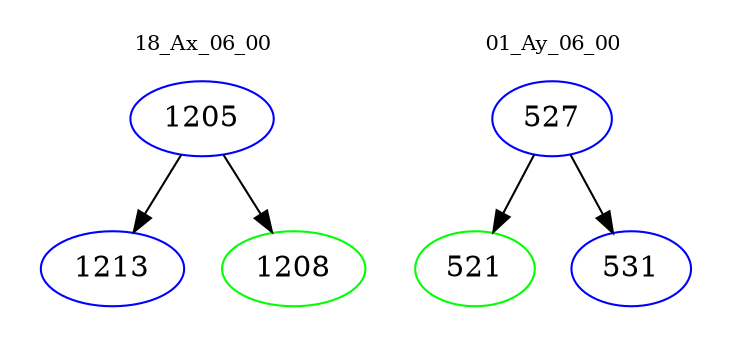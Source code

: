digraph{
subgraph cluster_0 {
color = white
label = "18_Ax_06_00";
fontsize=10;
T0_1205 [label="1205", color="blue"]
T0_1205 -> T0_1213 [color="black"]
T0_1213 [label="1213", color="blue"]
T0_1205 -> T0_1208 [color="black"]
T0_1208 [label="1208", color="green"]
}
subgraph cluster_1 {
color = white
label = "01_Ay_06_00";
fontsize=10;
T1_527 [label="527", color="blue"]
T1_527 -> T1_521 [color="black"]
T1_521 [label="521", color="green"]
T1_527 -> T1_531 [color="black"]
T1_531 [label="531", color="blue"]
}
}
